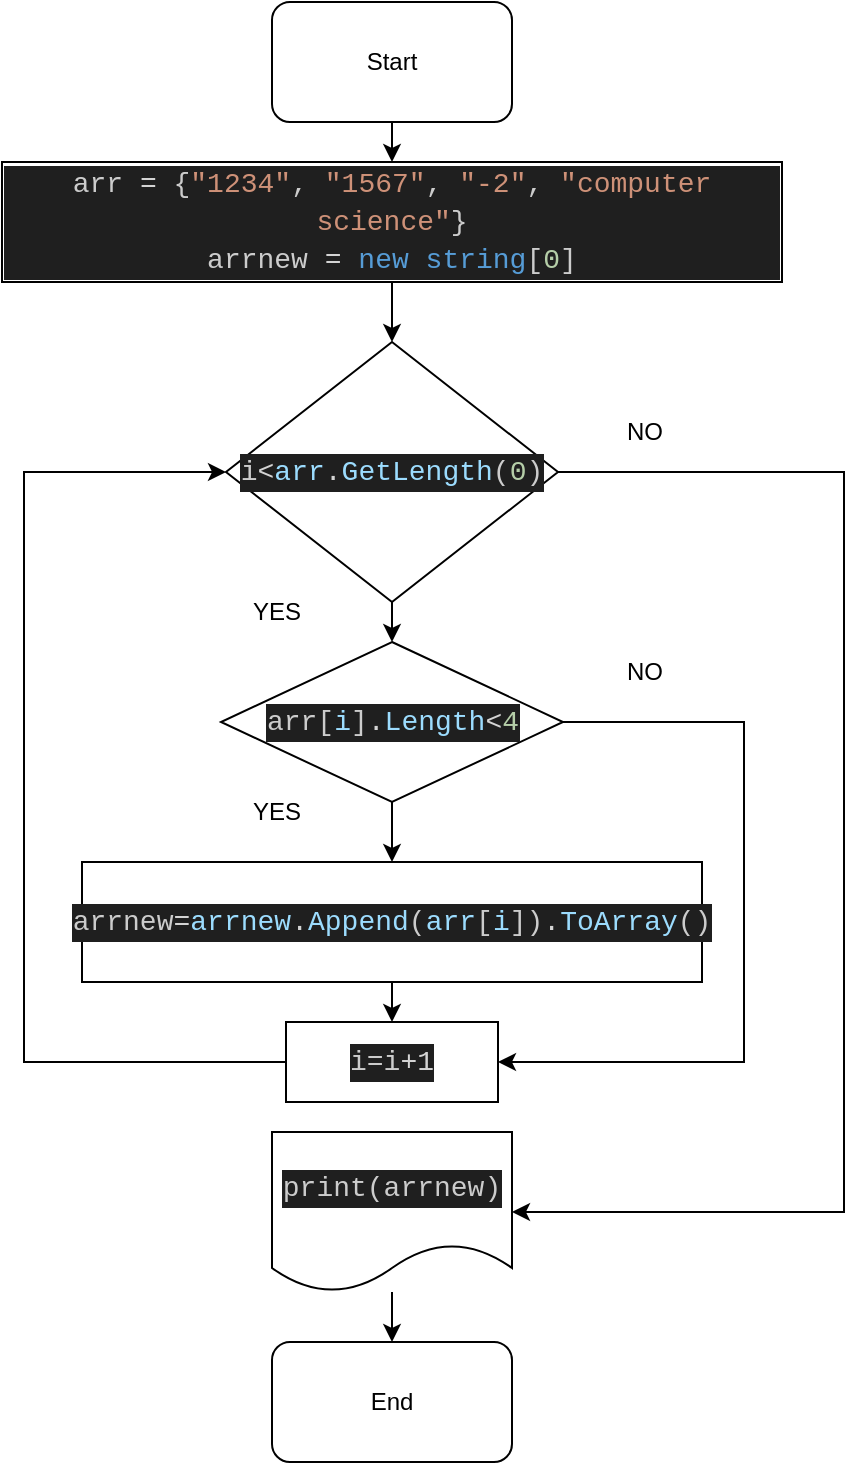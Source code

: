 <mxfile version="23.1.4" type="device">
  <diagram name="Страница — 1" id="XR3_SG0v8plIFhZEMZtE">
    <mxGraphModel dx="792" dy="685" grid="1" gridSize="10" guides="1" tooltips="1" connect="1" arrows="1" fold="1" page="1" pageScale="1" pageWidth="827" pageHeight="1169" math="0" shadow="0">
      <root>
        <mxCell id="0" />
        <mxCell id="1" parent="0" />
        <mxCell id="3TEvxjfY1rveTjC9T_u5-11" style="edgeStyle=orthogonalEdgeStyle;rounded=0;orthogonalLoop=1;jettySize=auto;html=1;exitX=0.5;exitY=1;exitDx=0;exitDy=0;entryX=0.5;entryY=0;entryDx=0;entryDy=0;" edge="1" parent="1" source="3TEvxjfY1rveTjC9T_u5-1" target="3TEvxjfY1rveTjC9T_u5-6">
          <mxGeometry relative="1" as="geometry" />
        </mxCell>
        <mxCell id="3TEvxjfY1rveTjC9T_u5-19" style="edgeStyle=orthogonalEdgeStyle;rounded=0;orthogonalLoop=1;jettySize=auto;html=1;exitX=1;exitY=0.5;exitDx=0;exitDy=0;entryX=1;entryY=0.5;entryDx=0;entryDy=0;" edge="1" parent="1" source="3TEvxjfY1rveTjC9T_u5-1" target="3TEvxjfY1rveTjC9T_u5-8">
          <mxGeometry relative="1" as="geometry">
            <Array as="points">
              <mxPoint x="640" y="255" />
              <mxPoint x="640" y="625" />
            </Array>
          </mxGeometry>
        </mxCell>
        <mxCell id="3TEvxjfY1rveTjC9T_u5-1" value="&lt;div style=&quot;color: rgb(204, 204, 204); background-color: rgb(31, 31, 31); font-family: Consolas, &amp;quot;Courier New&amp;quot;, monospace; font-size: 14px; line-height: 19px;&quot;&gt;i&lt;span style=&quot;color: #d4d4d4;&quot;&gt;&amp;lt;&lt;/span&gt;&lt;span style=&quot;color: #9cdcfe;&quot;&gt;arr&lt;/span&gt;&lt;span style=&quot;color: #d4d4d4;&quot;&gt;.&lt;/span&gt;&lt;span style=&quot;color: #9cdcfe;&quot;&gt;GetLength&lt;/span&gt;(&lt;span style=&quot;color: #b5cea8;&quot;&gt;0&lt;/span&gt;)&lt;/div&gt;" style="rhombus;whiteSpace=wrap;html=1;" vertex="1" parent="1">
          <mxGeometry x="331" y="190" width="166" height="130" as="geometry" />
        </mxCell>
        <mxCell id="3TEvxjfY1rveTjC9T_u5-9" style="edgeStyle=orthogonalEdgeStyle;rounded=0;orthogonalLoop=1;jettySize=auto;html=1;exitX=0.5;exitY=1;exitDx=0;exitDy=0;entryX=0.5;entryY=0;entryDx=0;entryDy=0;" edge="1" parent="1" source="3TEvxjfY1rveTjC9T_u5-2" target="3TEvxjfY1rveTjC9T_u5-4">
          <mxGeometry relative="1" as="geometry" />
        </mxCell>
        <mxCell id="3TEvxjfY1rveTjC9T_u5-2" value="Start" style="rounded=1;whiteSpace=wrap;html=1;" vertex="1" parent="1">
          <mxGeometry x="354" y="20" width="120" height="60" as="geometry" />
        </mxCell>
        <mxCell id="3TEvxjfY1rveTjC9T_u5-3" value="End" style="rounded=1;whiteSpace=wrap;html=1;" vertex="1" parent="1">
          <mxGeometry x="354" y="690" width="120" height="60" as="geometry" />
        </mxCell>
        <mxCell id="3TEvxjfY1rveTjC9T_u5-10" style="edgeStyle=orthogonalEdgeStyle;rounded=0;orthogonalLoop=1;jettySize=auto;html=1;exitX=0.5;exitY=1;exitDx=0;exitDy=0;entryX=0.5;entryY=0;entryDx=0;entryDy=0;" edge="1" parent="1" source="3TEvxjfY1rveTjC9T_u5-4" target="3TEvxjfY1rveTjC9T_u5-1">
          <mxGeometry relative="1" as="geometry" />
        </mxCell>
        <mxCell id="3TEvxjfY1rveTjC9T_u5-4" value="&lt;div style=&quot;color: rgb(204, 204, 204); background-color: rgb(31, 31, 31); font-family: Consolas, &amp;quot;Courier New&amp;quot;, monospace; font-size: 14px; line-height: 19px;&quot;&gt;arr &lt;span style=&quot;color: #d4d4d4;&quot;&gt;=&lt;/span&gt; {&lt;span style=&quot;color: #ce9178;&quot;&gt;&quot;1234&quot;&lt;/span&gt;, &lt;span style=&quot;color: #ce9178;&quot;&gt;&quot;1567&quot;&lt;/span&gt;, &lt;span style=&quot;color: #ce9178;&quot;&gt;&quot;-2&quot;&lt;/span&gt;, &lt;span style=&quot;color: #ce9178;&quot;&gt;&quot;computer science&quot;&lt;/span&gt;}&lt;/div&gt;&lt;div style=&quot;color: rgb(204, 204, 204); background-color: rgb(31, 31, 31); font-family: Consolas, &amp;quot;Courier New&amp;quot;, monospace; font-size: 14px; line-height: 19px;&quot;&gt;&lt;div style=&quot;line-height: 19px;&quot;&gt;arrnew &lt;span style=&quot;color: #d4d4d4;&quot;&gt;=&lt;/span&gt; &lt;span style=&quot;color: #569cd6;&quot;&gt;new&lt;/span&gt; &lt;span style=&quot;color: #569cd6;&quot;&gt;string&lt;/span&gt;[&lt;span style=&quot;color: #b5cea8;&quot;&gt;0&lt;/span&gt;]&lt;/div&gt;&lt;/div&gt;" style="rounded=0;whiteSpace=wrap;html=1;" vertex="1" parent="1">
          <mxGeometry x="219" y="100" width="390" height="60" as="geometry" />
        </mxCell>
        <mxCell id="3TEvxjfY1rveTjC9T_u5-13" style="edgeStyle=orthogonalEdgeStyle;rounded=0;orthogonalLoop=1;jettySize=auto;html=1;exitX=0.5;exitY=1;exitDx=0;exitDy=0;entryX=0.5;entryY=0;entryDx=0;entryDy=0;" edge="1" parent="1" source="3TEvxjfY1rveTjC9T_u5-6" target="3TEvxjfY1rveTjC9T_u5-7">
          <mxGeometry relative="1" as="geometry" />
        </mxCell>
        <mxCell id="3TEvxjfY1rveTjC9T_u5-17" style="edgeStyle=orthogonalEdgeStyle;rounded=0;orthogonalLoop=1;jettySize=auto;html=1;exitX=1;exitY=0.5;exitDx=0;exitDy=0;entryX=1;entryY=0.5;entryDx=0;entryDy=0;" edge="1" parent="1" source="3TEvxjfY1rveTjC9T_u5-6" target="3TEvxjfY1rveTjC9T_u5-14">
          <mxGeometry relative="1" as="geometry">
            <Array as="points">
              <mxPoint x="590" y="380" />
              <mxPoint x="590" y="550" />
            </Array>
          </mxGeometry>
        </mxCell>
        <mxCell id="3TEvxjfY1rveTjC9T_u5-6" value="&lt;div style=&quot;color: rgb(204, 204, 204); background-color: rgb(31, 31, 31); font-family: Consolas, &amp;quot;Courier New&amp;quot;, monospace; font-size: 14px; line-height: 19px;&quot;&gt;arr[&lt;span style=&quot;color: #9cdcfe;&quot;&gt;i&lt;/span&gt;]&lt;span style=&quot;color: #d4d4d4;&quot;&gt;.&lt;/span&gt;&lt;span style=&quot;color: #9cdcfe;&quot;&gt;Length&lt;/span&gt;&lt;span style=&quot;color: #d4d4d4;&quot;&gt;&amp;lt;&lt;/span&gt;&lt;span style=&quot;color: #b5cea8;&quot;&gt;4&lt;/span&gt;&lt;/div&gt;" style="rhombus;whiteSpace=wrap;html=1;" vertex="1" parent="1">
          <mxGeometry x="328.5" y="340" width="171" height="80" as="geometry" />
        </mxCell>
        <mxCell id="3TEvxjfY1rveTjC9T_u5-15" style="edgeStyle=orthogonalEdgeStyle;rounded=0;orthogonalLoop=1;jettySize=auto;html=1;exitX=0.5;exitY=1;exitDx=0;exitDy=0;entryX=0.5;entryY=0;entryDx=0;entryDy=0;" edge="1" parent="1" source="3TEvxjfY1rveTjC9T_u5-7" target="3TEvxjfY1rveTjC9T_u5-14">
          <mxGeometry relative="1" as="geometry" />
        </mxCell>
        <mxCell id="3TEvxjfY1rveTjC9T_u5-7" value="&lt;div style=&quot;color: rgb(204, 204, 204); background-color: rgb(31, 31, 31); font-family: Consolas, &amp;quot;Courier New&amp;quot;, monospace; font-size: 14px; line-height: 19px;&quot;&gt;arrnew&lt;span style=&quot;color: #d4d4d4;&quot;&gt;=&lt;/span&gt;&lt;span style=&quot;color: #9cdcfe;&quot;&gt;arrnew&lt;/span&gt;&lt;span style=&quot;color: #d4d4d4;&quot;&gt;.&lt;/span&gt;&lt;span style=&quot;color: #9cdcfe;&quot;&gt;Append&lt;/span&gt;(&lt;span style=&quot;color: #9cdcfe;&quot;&gt;arr&lt;/span&gt;[&lt;span style=&quot;color: #9cdcfe;&quot;&gt;i&lt;/span&gt;])&lt;span style=&quot;color: #d4d4d4;&quot;&gt;.&lt;/span&gt;&lt;span style=&quot;color: #9cdcfe;&quot;&gt;ToArray&lt;/span&gt;()&lt;/div&gt;" style="rounded=0;whiteSpace=wrap;html=1;" vertex="1" parent="1">
          <mxGeometry x="259" y="450" width="310" height="60" as="geometry" />
        </mxCell>
        <mxCell id="3TEvxjfY1rveTjC9T_u5-20" style="edgeStyle=orthogonalEdgeStyle;rounded=0;orthogonalLoop=1;jettySize=auto;html=1;entryX=0.5;entryY=0;entryDx=0;entryDy=0;" edge="1" parent="1" source="3TEvxjfY1rveTjC9T_u5-8" target="3TEvxjfY1rveTjC9T_u5-3">
          <mxGeometry relative="1" as="geometry" />
        </mxCell>
        <mxCell id="3TEvxjfY1rveTjC9T_u5-8" value="&lt;div style=&quot;color: rgb(204, 204, 204); background-color: rgb(31, 31, 31); font-family: Consolas, &amp;quot;Courier New&amp;quot;, monospace; font-size: 14px; line-height: 19px;&quot;&gt;print(arrnew)&lt;/div&gt;" style="shape=document;whiteSpace=wrap;html=1;boundedLbl=1;" vertex="1" parent="1">
          <mxGeometry x="354" y="585" width="120" height="80" as="geometry" />
        </mxCell>
        <mxCell id="3TEvxjfY1rveTjC9T_u5-16" style="edgeStyle=orthogonalEdgeStyle;rounded=0;orthogonalLoop=1;jettySize=auto;html=1;entryX=0;entryY=0.5;entryDx=0;entryDy=0;" edge="1" parent="1" source="3TEvxjfY1rveTjC9T_u5-14" target="3TEvxjfY1rveTjC9T_u5-1">
          <mxGeometry relative="1" as="geometry">
            <Array as="points">
              <mxPoint x="230" y="550" />
              <mxPoint x="230" y="255" />
            </Array>
          </mxGeometry>
        </mxCell>
        <mxCell id="3TEvxjfY1rveTjC9T_u5-14" value="&lt;div style=&quot;color: rgb(204, 204, 204); background-color: rgb(31, 31, 31); font-family: Consolas, &amp;quot;Courier New&amp;quot;, monospace; font-size: 14px; line-height: 19px;&quot;&gt;i=i&lt;span style=&quot;color: #d4d4d4;&quot;&gt;+1&lt;/span&gt;&lt;/div&gt;" style="rounded=0;whiteSpace=wrap;html=1;" vertex="1" parent="1">
          <mxGeometry x="361" y="530" width="106" height="40" as="geometry" />
        </mxCell>
        <mxCell id="3TEvxjfY1rveTjC9T_u5-21" value="YES" style="text;html=1;align=center;verticalAlign=middle;resizable=0;points=[];autosize=1;strokeColor=none;fillColor=none;" vertex="1" parent="1">
          <mxGeometry x="331" y="310" width="50" height="30" as="geometry" />
        </mxCell>
        <mxCell id="3TEvxjfY1rveTjC9T_u5-22" value="YES" style="text;html=1;align=center;verticalAlign=middle;resizable=0;points=[];autosize=1;strokeColor=none;fillColor=none;" vertex="1" parent="1">
          <mxGeometry x="331" y="410" width="50" height="30" as="geometry" />
        </mxCell>
        <mxCell id="3TEvxjfY1rveTjC9T_u5-23" value="NO" style="text;html=1;align=center;verticalAlign=middle;resizable=0;points=[];autosize=1;strokeColor=none;fillColor=none;" vertex="1" parent="1">
          <mxGeometry x="520" y="220" width="40" height="30" as="geometry" />
        </mxCell>
        <mxCell id="3TEvxjfY1rveTjC9T_u5-24" value="NO" style="text;html=1;align=center;verticalAlign=middle;resizable=0;points=[];autosize=1;strokeColor=none;fillColor=none;" vertex="1" parent="1">
          <mxGeometry x="520" y="340" width="40" height="30" as="geometry" />
        </mxCell>
      </root>
    </mxGraphModel>
  </diagram>
</mxfile>
